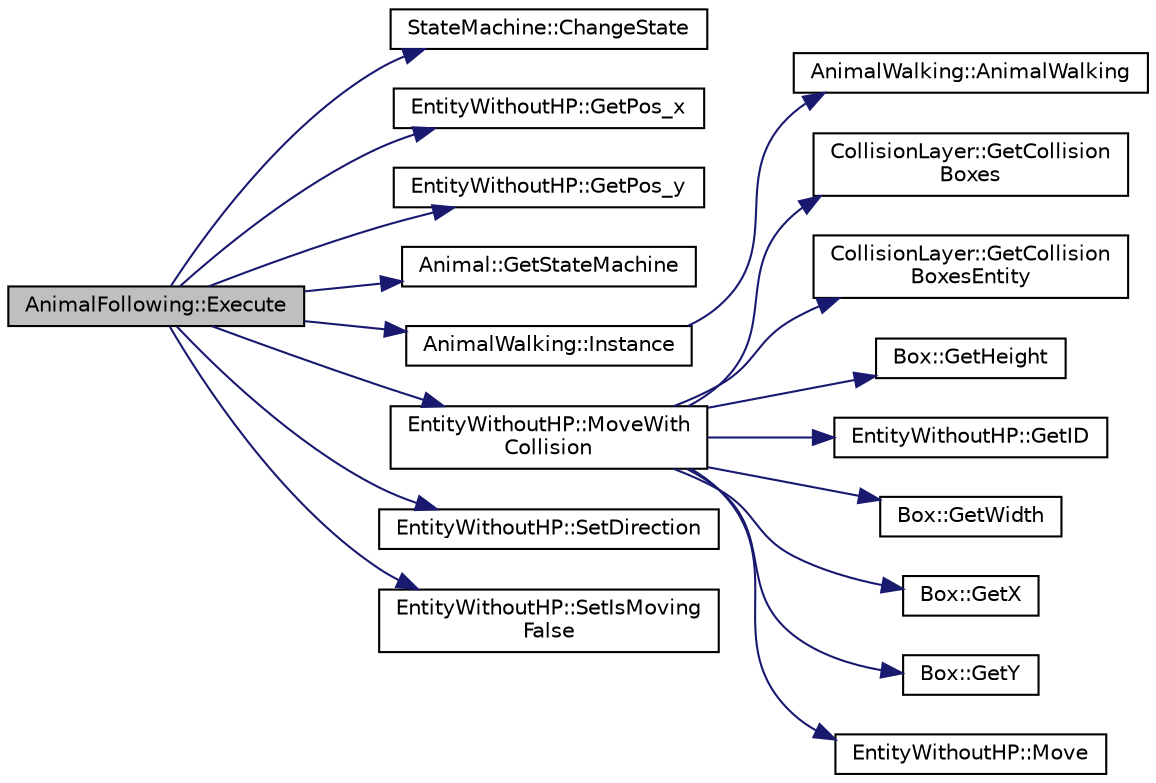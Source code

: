 digraph "AnimalFollowing::Execute"
{
 // LATEX_PDF_SIZE
  bgcolor="transparent";
  edge [fontname="Helvetica",fontsize="10",labelfontname="Helvetica",labelfontsize="10"];
  node [fontname="Helvetica",fontsize="10",shape=record];
  rankdir="LR";
  Node1 [label="AnimalFollowing::Execute",height=0.2,width=0.4,color="black", fillcolor="grey75", style="filled", fontcolor="black",tooltip="Execution de l'état. L'Animal se déplace en direction du joueur. Il entre en état AnimalWalking si il..."];
  Node1 -> Node2 [color="midnightblue",fontsize="10",style="solid",fontname="Helvetica"];
  Node2 [label="StateMachine::ChangeState",height=0.2,width=0.4,color="black",URL="$classStateMachine.html#a5e928960ba29b86f878768e556ae8eb4",tooltip="Permet de changer l'état courrant."];
  Node1 -> Node3 [color="midnightblue",fontsize="10",style="solid",fontname="Helvetica"];
  Node3 [label="EntityWithoutHP::GetPos_x",height=0.2,width=0.4,color="black",URL="$classEntityWithoutHP.html#aa919d21efd6f9e28bcbd71696b418792",tooltip="Retourne la position sur l'axe des x de l'entité (horizontale)."];
  Node1 -> Node4 [color="midnightblue",fontsize="10",style="solid",fontname="Helvetica"];
  Node4 [label="EntityWithoutHP::GetPos_y",height=0.2,width=0.4,color="black",URL="$classEntityWithoutHP.html#ac5fa20e8f737d5c7eee11ebafeee3d92",tooltip="Retourne la position sur l'axe des y de l'entité (verticale)."];
  Node1 -> Node5 [color="midnightblue",fontsize="10",style="solid",fontname="Helvetica"];
  Node5 [label="Animal::GetStateMachine",height=0.2,width=0.4,color="black",URL="$classAnimal.html#a490a04fdf3ac5434f32819c8be55627d",tooltip="Retourne le StateMachine."];
  Node1 -> Node6 [color="midnightblue",fontsize="10",style="solid",fontname="Helvetica"];
  Node6 [label="AnimalWalking::Instance",height=0.2,width=0.4,color="black",URL="$classAnimalWalking.html#a3749456f9f4c3e9bb1c7a16e02ff464a",tooltip="Retourne une Instance de l'objet, un singleton."];
  Node6 -> Node7 [color="midnightblue",fontsize="10",style="solid",fontname="Helvetica"];
  Node7 [label="AnimalWalking::AnimalWalking",height=0.2,width=0.4,color="black",URL="$classAnimalWalking.html#add0d3a458d7eaf7c2ebd579e814d9424",tooltip="Constructeur par défaut."];
  Node1 -> Node8 [color="midnightblue",fontsize="10",style="solid",fontname="Helvetica"];
  Node8 [label="EntityWithoutHP::MoveWith\lCollision",height=0.2,width=0.4,color="black",URL="$classEntityWithoutHP.html#a6b62dd7761b9a29a9ccda13b5be40a18",tooltip="Déplace l'entité en vérifiant les collisions."];
  Node8 -> Node9 [color="midnightblue",fontsize="10",style="solid",fontname="Helvetica"];
  Node9 [label="CollisionLayer::GetCollision\lBoxes",height=0.2,width=0.4,color="black",URL="$classCollisionLayer.html#a620b4ce21e4699a1a067ffaa60848667",tooltip="Fonction permettant de récupérer les CollisionBox de l'objet."];
  Node8 -> Node10 [color="midnightblue",fontsize="10",style="solid",fontname="Helvetica"];
  Node10 [label="CollisionLayer::GetCollision\lBoxesEntity",height=0.2,width=0.4,color="black",URL="$classCollisionLayer.html#a88cf3f7e5b55058df61d24f199c54b5b",tooltip="Fonction permettant de récupérer les CollisionBox des entités de l'objet."];
  Node8 -> Node11 [color="midnightblue",fontsize="10",style="solid",fontname="Helvetica"];
  Node11 [label="Box::GetHeight",height=0.2,width=0.4,color="black",URL="$classBox.html#ad7d6b9ab23698fedd6637fe0a4c40fb3",tooltip="Retourne height."];
  Node8 -> Node12 [color="midnightblue",fontsize="10",style="solid",fontname="Helvetica"];
  Node12 [label="EntityWithoutHP::GetID",height=0.2,width=0.4,color="black",URL="$classEntityWithoutHP.html#a1a5d732b9f322135fbd5e5f227064b26",tooltip="Retourne l'ID de l'entité."];
  Node8 -> Node13 [color="midnightblue",fontsize="10",style="solid",fontname="Helvetica"];
  Node13 [label="Box::GetWidth",height=0.2,width=0.4,color="black",URL="$classBox.html#ac9e53c8e2f33ef5ef0a11c48f979ab04",tooltip="Retourne width."];
  Node8 -> Node14 [color="midnightblue",fontsize="10",style="solid",fontname="Helvetica"];
  Node14 [label="Box::GetX",height=0.2,width=0.4,color="black",URL="$classBox.html#ade06873a13d2d1df5eb5d2cfc2a16d29",tooltip="Retourne x."];
  Node8 -> Node15 [color="midnightblue",fontsize="10",style="solid",fontname="Helvetica"];
  Node15 [label="Box::GetY",height=0.2,width=0.4,color="black",URL="$classBox.html#af86b090508898469761c0d61c8230133",tooltip="Retourne y."];
  Node8 -> Node16 [color="midnightblue",fontsize="10",style="solid",fontname="Helvetica"];
  Node16 [label="EntityWithoutHP::Move",height=0.2,width=0.4,color="black",URL="$classEntityWithoutHP.html#a0cfc433ea705c507da7912a8e039722e",tooltip="Déplace l'entité."];
  Node1 -> Node17 [color="midnightblue",fontsize="10",style="solid",fontname="Helvetica"];
  Node17 [label="EntityWithoutHP::SetDirection",height=0.2,width=0.4,color="black",URL="$classEntityWithoutHP.html#a0c000f5c03af273546b317aaad42254c",tooltip="Permets de modifier la direction de l'entité."];
  Node1 -> Node18 [color="midnightblue",fontsize="10",style="solid",fontname="Helvetica"];
  Node18 [label="EntityWithoutHP::SetIsMoving\lFalse",height=0.2,width=0.4,color="black",URL="$classEntityWithoutHP.html#a4617bcd51a4d400decfddb402ef412d4",tooltip="Remet isMoving à false."];
}
